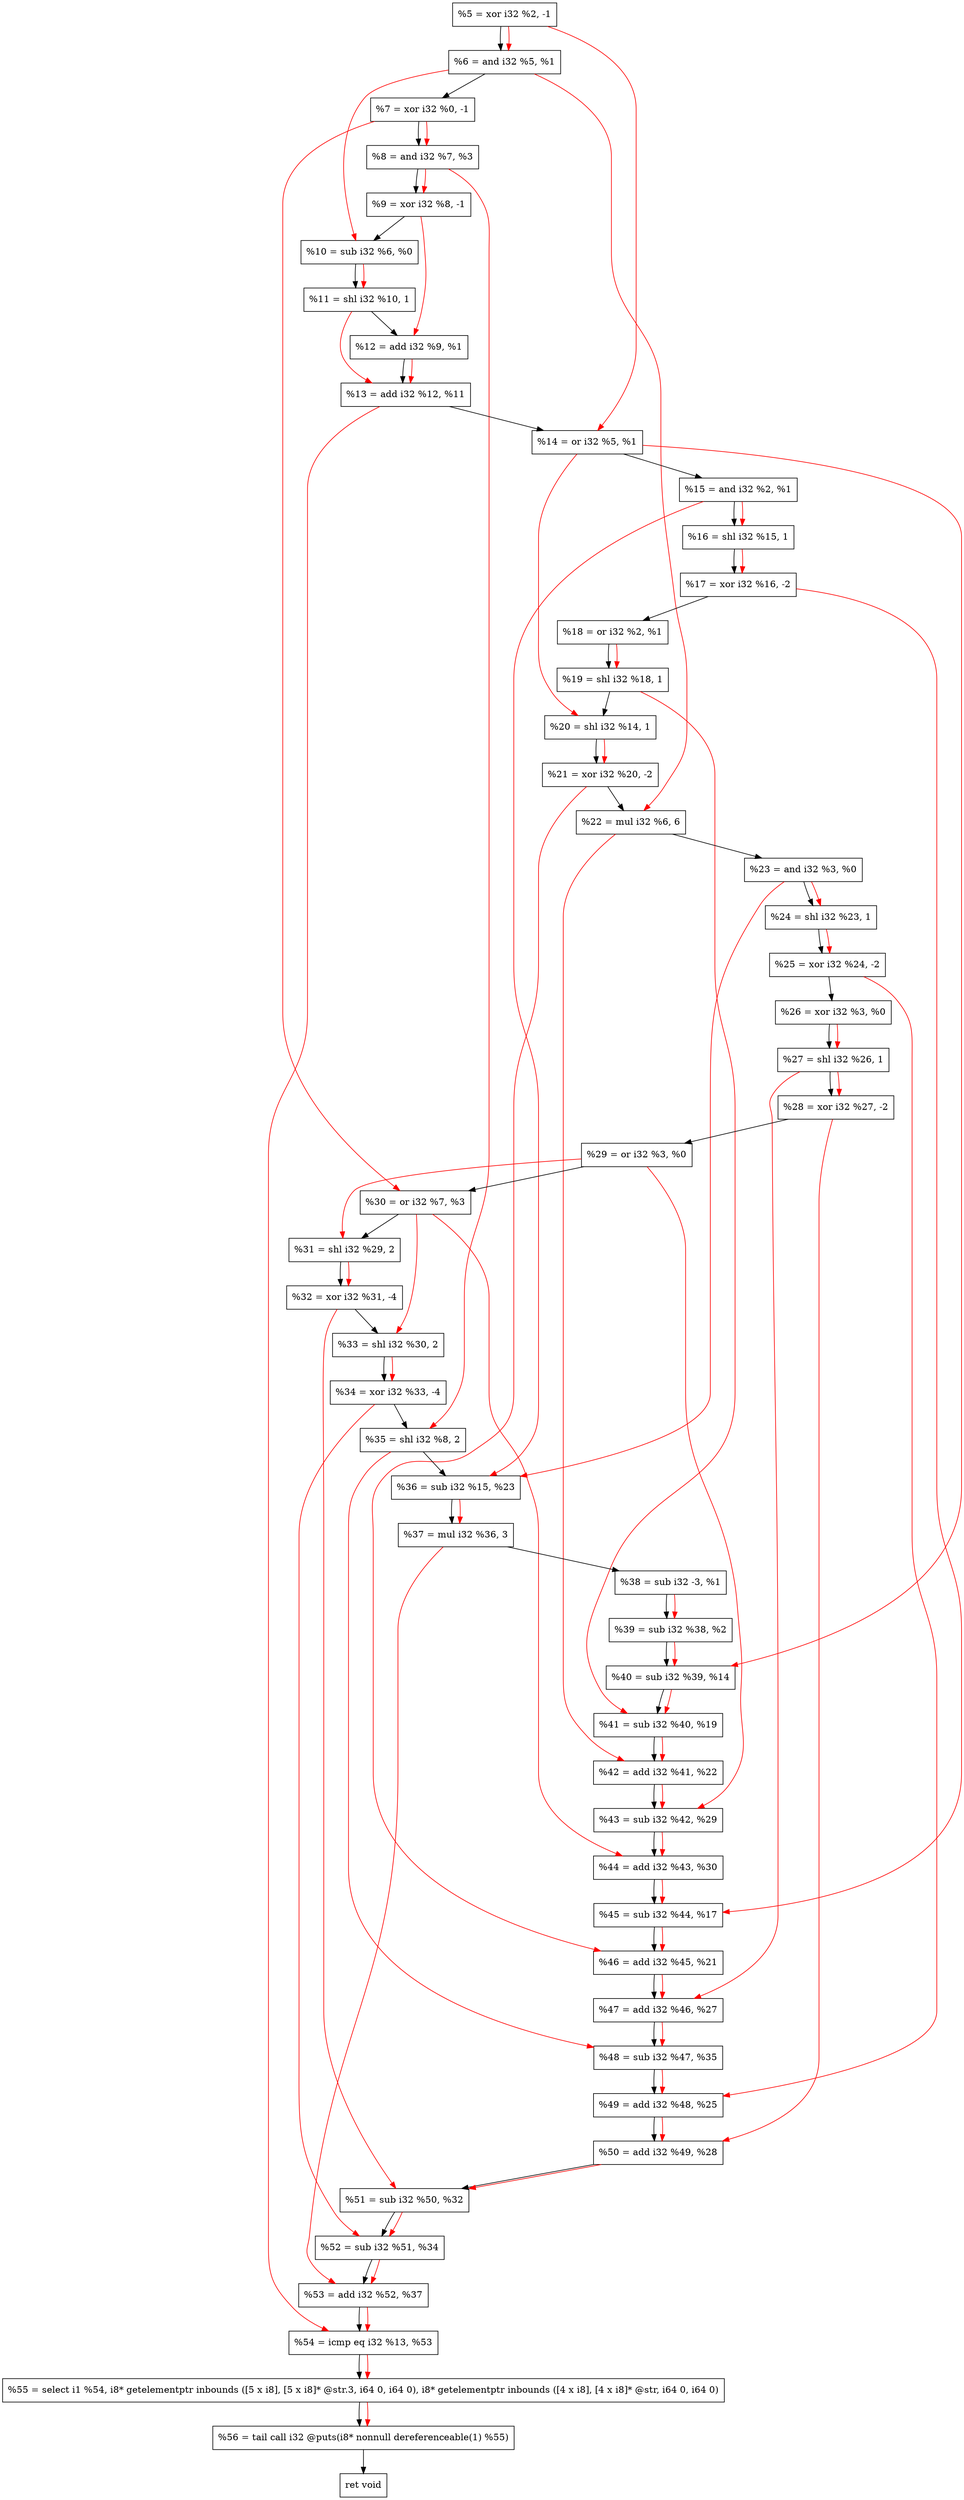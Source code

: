digraph "DFG for'crackme' function" {
	Node0x94ad90[shape=record, label="  %5 = xor i32 %2, -1"];
	Node0x94ae00[shape=record, label="  %6 = and i32 %5, %1"];
	Node0x94ae70[shape=record, label="  %7 = xor i32 %0, -1"];
	Node0x94aee0[shape=record, label="  %8 = and i32 %7, %3"];
	Node0x94af50[shape=record, label="  %9 = xor i32 %8, -1"];
	Node0x94afc0[shape=record, label="  %10 = sub i32 %6, %0"];
	Node0x94b060[shape=record, label="  %11 = shl i32 %10, 1"];
	Node0x94b0d0[shape=record, label="  %12 = add i32 %9, %1"];
	Node0x94b140[shape=record, label="  %13 = add i32 %12, %11"];
	Node0x94b1b0[shape=record, label="  %14 = or i32 %5, %1"];
	Node0x94b220[shape=record, label="  %15 = and i32 %2, %1"];
	Node0x94b290[shape=record, label="  %16 = shl i32 %15, 1"];
	Node0x94b330[shape=record, label="  %17 = xor i32 %16, -2"];
	Node0x94b3a0[shape=record, label="  %18 = or i32 %2, %1"];
	Node0x94b410[shape=record, label="  %19 = shl i32 %18, 1"];
	Node0x94b480[shape=record, label="  %20 = shl i32 %14, 1"];
	Node0x94b4f0[shape=record, label="  %21 = xor i32 %20, -2"];
	Node0x94b590[shape=record, label="  %22 = mul i32 %6, 6"];
	Node0x94b600[shape=record, label="  %23 = and i32 %3, %0"];
	Node0x94b670[shape=record, label="  %24 = shl i32 %23, 1"];
	Node0x94b6e0[shape=record, label="  %25 = xor i32 %24, -2"];
	Node0x94b750[shape=record, label="  %26 = xor i32 %3, %0"];
	Node0x94b7c0[shape=record, label="  %27 = shl i32 %26, 1"];
	Node0x94b830[shape=record, label="  %28 = xor i32 %27, -2"];
	Node0x94b8a0[shape=record, label="  %29 = or i32 %3, %0"];
	Node0x94b910[shape=record, label="  %30 = or i32 %7, %3"];
	Node0x94b9b0[shape=record, label="  %31 = shl i32 %29, 2"];
	Node0x94ba50[shape=record, label="  %32 = xor i32 %31, -4"];
	Node0x94bcd0[shape=record, label="  %33 = shl i32 %30, 2"];
	Node0x94bd40[shape=record, label="  %34 = xor i32 %33, -4"];
	Node0x94bdb0[shape=record, label="  %35 = shl i32 %8, 2"];
	Node0x94be20[shape=record, label="  %36 = sub i32 %15, %23"];
	Node0x94bec0[shape=record, label="  %37 = mul i32 %36, 3"];
	Node0x94bf60[shape=record, label="  %38 = sub i32 -3, %1"];
	Node0x94bfd0[shape=record, label="  %39 = sub i32 %38, %2"];
	Node0x94c040[shape=record, label="  %40 = sub i32 %39, %14"];
	Node0x94c0b0[shape=record, label="  %41 = sub i32 %40, %19"];
	Node0x94c120[shape=record, label="  %42 = add i32 %41, %22"];
	Node0x94c190[shape=record, label="  %43 = sub i32 %42, %29"];
	Node0x94c200[shape=record, label="  %44 = add i32 %43, %30"];
	Node0x94c270[shape=record, label="  %45 = sub i32 %44, %17"];
	Node0x94c2e0[shape=record, label="  %46 = add i32 %45, %21"];
	Node0x94c350[shape=record, label="  %47 = add i32 %46, %27"];
	Node0x94c3c0[shape=record, label="  %48 = sub i32 %47, %35"];
	Node0x94c430[shape=record, label="  %49 = add i32 %48, %25"];
	Node0x94c4a0[shape=record, label="  %50 = add i32 %49, %28"];
	Node0x94c510[shape=record, label="  %51 = sub i32 %50, %32"];
	Node0x94c580[shape=record, label="  %52 = sub i32 %51, %34"];
	Node0x94c5f0[shape=record, label="  %53 = add i32 %52, %37"];
	Node0x94c660[shape=record, label="  %54 = icmp eq i32 %13, %53"];
	Node0x8eb268[shape=record, label="  %55 = select i1 %54, i8* getelementptr inbounds ([5 x i8], [5 x i8]* @str.3, i64 0, i64 0), i8* getelementptr inbounds ([4 x i8], [4 x i8]* @str, i64 0, i64 0)"];
	Node0x94cb00[shape=record, label="  %56 = tail call i32 @puts(i8* nonnull dereferenceable(1) %55)"];
	Node0x94cb50[shape=record, label="  ret void"];
	Node0x94ad90 -> Node0x94ae00;
	Node0x94ae00 -> Node0x94ae70;
	Node0x94ae70 -> Node0x94aee0;
	Node0x94aee0 -> Node0x94af50;
	Node0x94af50 -> Node0x94afc0;
	Node0x94afc0 -> Node0x94b060;
	Node0x94b060 -> Node0x94b0d0;
	Node0x94b0d0 -> Node0x94b140;
	Node0x94b140 -> Node0x94b1b0;
	Node0x94b1b0 -> Node0x94b220;
	Node0x94b220 -> Node0x94b290;
	Node0x94b290 -> Node0x94b330;
	Node0x94b330 -> Node0x94b3a0;
	Node0x94b3a0 -> Node0x94b410;
	Node0x94b410 -> Node0x94b480;
	Node0x94b480 -> Node0x94b4f0;
	Node0x94b4f0 -> Node0x94b590;
	Node0x94b590 -> Node0x94b600;
	Node0x94b600 -> Node0x94b670;
	Node0x94b670 -> Node0x94b6e0;
	Node0x94b6e0 -> Node0x94b750;
	Node0x94b750 -> Node0x94b7c0;
	Node0x94b7c0 -> Node0x94b830;
	Node0x94b830 -> Node0x94b8a0;
	Node0x94b8a0 -> Node0x94b910;
	Node0x94b910 -> Node0x94b9b0;
	Node0x94b9b0 -> Node0x94ba50;
	Node0x94ba50 -> Node0x94bcd0;
	Node0x94bcd0 -> Node0x94bd40;
	Node0x94bd40 -> Node0x94bdb0;
	Node0x94bdb0 -> Node0x94be20;
	Node0x94be20 -> Node0x94bec0;
	Node0x94bec0 -> Node0x94bf60;
	Node0x94bf60 -> Node0x94bfd0;
	Node0x94bfd0 -> Node0x94c040;
	Node0x94c040 -> Node0x94c0b0;
	Node0x94c0b0 -> Node0x94c120;
	Node0x94c120 -> Node0x94c190;
	Node0x94c190 -> Node0x94c200;
	Node0x94c200 -> Node0x94c270;
	Node0x94c270 -> Node0x94c2e0;
	Node0x94c2e0 -> Node0x94c350;
	Node0x94c350 -> Node0x94c3c0;
	Node0x94c3c0 -> Node0x94c430;
	Node0x94c430 -> Node0x94c4a0;
	Node0x94c4a0 -> Node0x94c510;
	Node0x94c510 -> Node0x94c580;
	Node0x94c580 -> Node0x94c5f0;
	Node0x94c5f0 -> Node0x94c660;
	Node0x94c660 -> Node0x8eb268;
	Node0x8eb268 -> Node0x94cb00;
	Node0x94cb00 -> Node0x94cb50;
edge [color=red]
	Node0x94ad90 -> Node0x94ae00;
	Node0x94ae70 -> Node0x94aee0;
	Node0x94aee0 -> Node0x94af50;
	Node0x94ae00 -> Node0x94afc0;
	Node0x94afc0 -> Node0x94b060;
	Node0x94af50 -> Node0x94b0d0;
	Node0x94b0d0 -> Node0x94b140;
	Node0x94b060 -> Node0x94b140;
	Node0x94ad90 -> Node0x94b1b0;
	Node0x94b220 -> Node0x94b290;
	Node0x94b290 -> Node0x94b330;
	Node0x94b3a0 -> Node0x94b410;
	Node0x94b1b0 -> Node0x94b480;
	Node0x94b480 -> Node0x94b4f0;
	Node0x94ae00 -> Node0x94b590;
	Node0x94b600 -> Node0x94b670;
	Node0x94b670 -> Node0x94b6e0;
	Node0x94b750 -> Node0x94b7c0;
	Node0x94b7c0 -> Node0x94b830;
	Node0x94ae70 -> Node0x94b910;
	Node0x94b8a0 -> Node0x94b9b0;
	Node0x94b9b0 -> Node0x94ba50;
	Node0x94b910 -> Node0x94bcd0;
	Node0x94bcd0 -> Node0x94bd40;
	Node0x94aee0 -> Node0x94bdb0;
	Node0x94b220 -> Node0x94be20;
	Node0x94b600 -> Node0x94be20;
	Node0x94be20 -> Node0x94bec0;
	Node0x94bf60 -> Node0x94bfd0;
	Node0x94bfd0 -> Node0x94c040;
	Node0x94b1b0 -> Node0x94c040;
	Node0x94c040 -> Node0x94c0b0;
	Node0x94b410 -> Node0x94c0b0;
	Node0x94c0b0 -> Node0x94c120;
	Node0x94b590 -> Node0x94c120;
	Node0x94c120 -> Node0x94c190;
	Node0x94b8a0 -> Node0x94c190;
	Node0x94c190 -> Node0x94c200;
	Node0x94b910 -> Node0x94c200;
	Node0x94c200 -> Node0x94c270;
	Node0x94b330 -> Node0x94c270;
	Node0x94c270 -> Node0x94c2e0;
	Node0x94b4f0 -> Node0x94c2e0;
	Node0x94c2e0 -> Node0x94c350;
	Node0x94b7c0 -> Node0x94c350;
	Node0x94c350 -> Node0x94c3c0;
	Node0x94bdb0 -> Node0x94c3c0;
	Node0x94c3c0 -> Node0x94c430;
	Node0x94b6e0 -> Node0x94c430;
	Node0x94c430 -> Node0x94c4a0;
	Node0x94b830 -> Node0x94c4a0;
	Node0x94c4a0 -> Node0x94c510;
	Node0x94ba50 -> Node0x94c510;
	Node0x94c510 -> Node0x94c580;
	Node0x94bd40 -> Node0x94c580;
	Node0x94c580 -> Node0x94c5f0;
	Node0x94bec0 -> Node0x94c5f0;
	Node0x94b140 -> Node0x94c660;
	Node0x94c5f0 -> Node0x94c660;
	Node0x94c660 -> Node0x8eb268;
	Node0x8eb268 -> Node0x94cb00;
}
